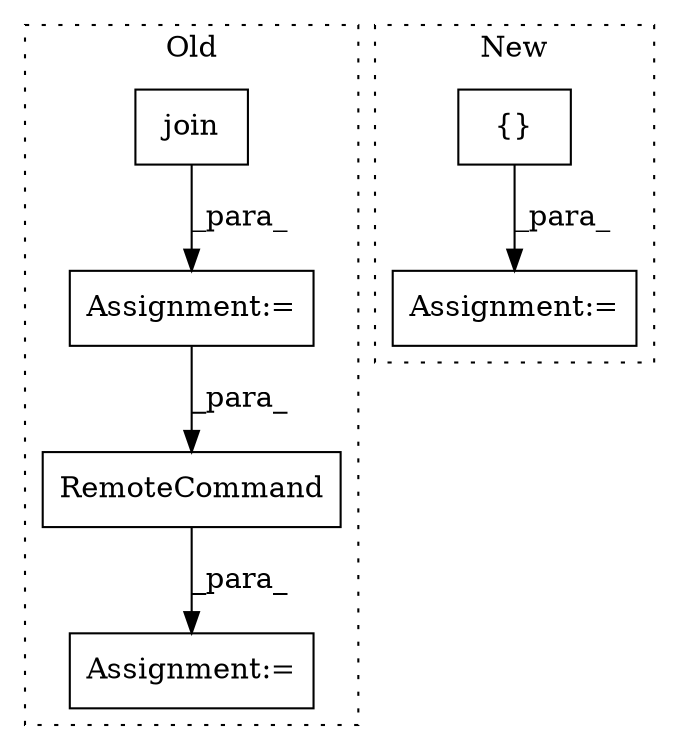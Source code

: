 digraph G {
subgraph cluster0 {
1 [label="RemoteCommand" a="32" s="8285,8322" l="14,1" shape="box"];
4 [label="Assignment:=" a="7" s="8270" l="2" shape="box"];
5 [label="join" a="32" s="8193,8238" l="5,1" shape="box"];
6 [label="Assignment:=" a="7" s="8182" l="1" shape="box"];
label = "Old";
style="dotted";
}
subgraph cluster1 {
2 [label="{}" a="4" s="9133" l="2" shape="box"];
3 [label="Assignment:=" a="7" s="9526" l="2" shape="box"];
label = "New";
style="dotted";
}
1 -> 4 [label="_para_"];
2 -> 3 [label="_para_"];
5 -> 6 [label="_para_"];
6 -> 1 [label="_para_"];
}